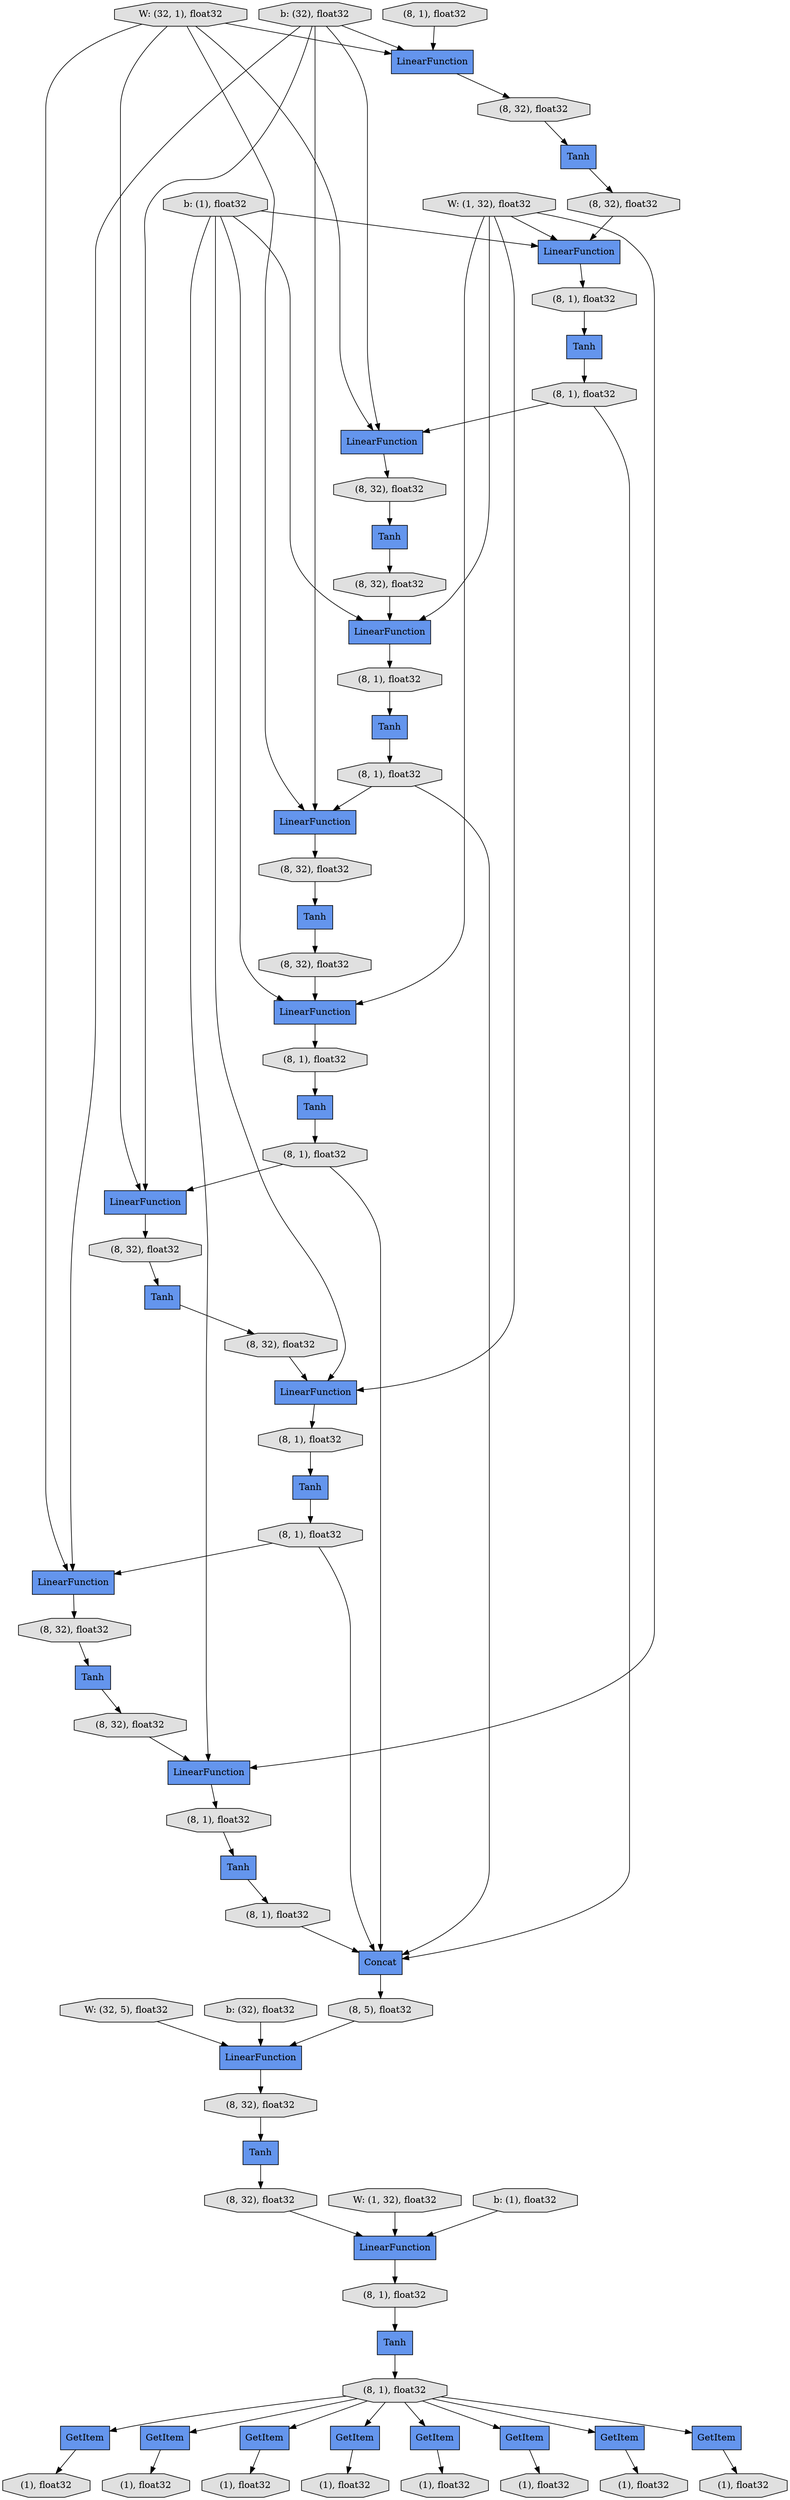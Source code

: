 digraph graphname{rankdir=TB;139702904715280 [shape="octagon",style="filled",fillcolor="#E0E0E0",label="W: (32, 5), float32"];139702904779472 [shape="record",style="filled",fillcolor="#6495ED",label="LinearFunction"];139703222779984 [shape="octagon",style="filled",fillcolor="#E0E0E0",label="(8, 1), float32"];139702904780816 [shape="octagon",style="filled",fillcolor="#E0E0E0",label="(8, 1), float32"];139702904780560 [shape="record",style="filled",fillcolor="#6495ED",label="Tanh"];139703222780112 [shape="octagon",style="filled",fillcolor="#E0E0E0",label="(1), float32"];139702904780304 [shape="record",style="filled",fillcolor="#6495ED",label="LinearFunction"];139702905236176 [shape="octagon",style="filled",fillcolor="#E0E0E0",label="b: (1), float32"];139703222780176 [shape="record",style="filled",fillcolor="#6495ED",label="GetItem"];139702904781584 [shape="octagon",style="filled",fillcolor="#E0E0E0",label="(8, 1), float32"];139702904779344 [shape="record",style="filled",fillcolor="#6495ED",label="LinearFunction"];139703222780240 [shape="octagon",style="filled",fillcolor="#E0E0E0",label="(1), float32"];139702904780752 [shape="record",style="filled",fillcolor="#6495ED",label="Tanh"];139702904715664 [shape="octagon",style="filled",fillcolor="#E0E0E0",label="b: (32), float32"];139703222780304 [shape="record",style="filled",fillcolor="#6495ED",label="GetItem"];139702904779408 [shape="octagon",style="filled",fillcolor="#E0E0E0",label="(8, 32), float32"];139702904780112 [shape="octagon",style="filled",fillcolor="#E0E0E0",label="(8, 32), float32"];139703222780368 [shape="octagon",style="filled",fillcolor="#E0E0E0",label="(1), float32"];139702904780880 [shape="record",style="filled",fillcolor="#6495ED",label="LinearFunction"];139703222780432 [shape="record",style="filled",fillcolor="#6495ED",label="GetItem"];139703295713040 [shape="octagon",style="filled",fillcolor="#E0E0E0",label="W: (32, 1), float32"];139702904779216 [shape="record",style="filled",fillcolor="#6495ED",label="Tanh"];139703222780496 [shape="octagon",style="filled",fillcolor="#E0E0E0",label="(1), float32"];139702904780624 [shape="record",style="filled",fillcolor="#6495ED",label="LinearFunction"];139703222780688 [shape="record",style="filled",fillcolor="#6495ED",label="GetItem"];139703222780560 [shape="record",style="filled",fillcolor="#6495ED",label="GetItem"];139702904779152 [shape="record",style="filled",fillcolor="#6495ED",label="Tanh"];139703222780624 [shape="octagon",style="filled",fillcolor="#E0E0E0",label="(1), float32"];139702904780176 [shape="record",style="filled",fillcolor="#6495ED",label="Tanh"];139702904781264 [shape="octagon",style="filled",fillcolor="#E0E0E0",label="(8, 32), float32"];139702904781200 [shape="record",style="filled",fillcolor="#6495ED",label="LinearFunction"];139702904716048 [shape="octagon",style="filled",fillcolor="#E0E0E0",label="W: (1, 32), float32"];139703222780752 [shape="octagon",style="filled",fillcolor="#E0E0E0",label="(1), float32"];139702904780496 [shape="octagon",style="filled",fillcolor="#E0E0E0",label="(8, 32), float32"];139702904781968 [shape="octagon",style="filled",fillcolor="#E0E0E0",label="(8, 1), float32"];139702904781136 [shape="record",style="filled",fillcolor="#6495ED",label="Tanh"];139703222780816 [shape="record",style="filled",fillcolor="#6495ED",label="GetItem"];139702904779536 [shape="octagon",style="filled",fillcolor="#E0E0E0",label="(8, 32), float32"];139703222780880 [shape="octagon",style="filled",fillcolor="#E0E0E0",label="(1), float32"];139702904781648 [shape="octagon",style="filled",fillcolor="#E0E0E0",label="(8, 32), float32"];139702904781072 [shape="octagon",style="filled",fillcolor="#E0E0E0",label="(8, 32), float32"];139702904781840 [shape="octagon",style="filled",fillcolor="#E0E0E0",label="(8, 32), float32"];139702904779856 [shape="octagon",style="filled",fillcolor="#E0E0E0",label="(8, 1), float32"];139702904779984 [shape="record",style="filled",fillcolor="#6495ED",label="Tanh"];139702904781328 [shape="record",style="filled",fillcolor="#6495ED",label="Tanh"];139702904716432 [shape="octagon",style="filled",fillcolor="#E0E0E0",label="b: (1), float32"];139702904780240 [shape="octagon",style="filled",fillcolor="#E0E0E0",label="(8, 1), float32"];139702904782032 [shape="octagon",style="filled",fillcolor="#E0E0E0",label="(8, 5), float32"];139702904779920 [shape="octagon",style="filled",fillcolor="#E0E0E0",label="(8, 32), float32"];139702904781008 [shape="octagon",style="filled",fillcolor="#E0E0E0",label="(8, 1), float32"];139702904780048 [shape="record",style="filled",fillcolor="#6495ED",label="LinearFunction"];139703222781264 [shape="octagon",style="filled",fillcolor="#E0E0E0",label="(1), float32"];139702904781712 [shape="record",style="filled",fillcolor="#6495ED",label="Tanh"];139702904715856 [shape="record",style="filled",fillcolor="#6495ED",label="LinearFunction"];139702904782224 [shape="record",style="filled",fillcolor="#6495ED",label="Tanh"];139702904779280 [shape="octagon",style="filled",fillcolor="#E0E0E0",label="(8, 1), float32"];139702904782288 [shape="record",style="filled",fillcolor="#6495ED",label="LinearFunction"];139702904780688 [shape="octagon",style="filled",fillcolor="#E0E0E0",label="(8, 32), float32"];139702904781392 [shape="octagon",style="filled",fillcolor="#E0E0E0",label="(8, 1), float32"];139702904782352 [shape="octagon",style="filled",fillcolor="#E0E0E0",label="(8, 32), float32"];139702904781456 [shape="record",style="filled",fillcolor="#6495ED",label="LinearFunction"];139702904779728 [shape="record",style="filled",fillcolor="#6495ED",label="LinearFunction"];139702904782416 [shape="record",style="filled",fillcolor="#6495ED",label="Tanh"];139702905235728 [shape="octagon",style="filled",fillcolor="#E0E0E0",label="W: (1, 32), float32"];139702905235088 [shape="record",style="filled",fillcolor="#6495ED",label="Concat"];139702904782544 [shape="octagon",style="filled",fillcolor="#E0E0E0",label="(8, 32), float32"];139702904781776 [shape="record",style="filled",fillcolor="#6495ED",label="LinearFunction"];139702904782608 [shape="record",style="filled",fillcolor="#6495ED",label="GetItem"];139702904779600 [shape="record",style="filled",fillcolor="#6495ED",label="Tanh"];139702904782672 [shape="octagon",style="filled",fillcolor="#E0E0E0",label="(8, 1), float32"];139702904780432 [shape="octagon",style="filled",fillcolor="#E0E0E0",label="(8, 1), float32"];139702904782736 [shape="record",style="filled",fillcolor="#6495ED",label="GetItem"];139702904779664 [shape="octagon",style="filled",fillcolor="#E0E0E0",label="(8, 1), float32"];139702905234128 [shape="octagon",style="filled",fillcolor="#E0E0E0",label="b: (32), float32"];139702904782160 [shape="octagon",style="filled",fillcolor="#E0E0E0",label="(8, 1), float32"];139702904779536 -> 139702904779344;139702904782416 -> 139703222779984;139702904779920 -> 139702904779600;139702904779856 -> 139702904779472;139703222779984 -> 139703222780816;139702905235728 -> 139702904779344;139702904779408 -> 139702904779216;139702904782672 -> 139702904782416;139702904780560 -> 139702904781008;139702905236176 -> 139702904779728;139702905235728 -> 139702904781456;139702904781200 -> 139702904781648;139702904781008 -> 139702905235088;139702904781584 -> 139702905235088;139702904716432 -> 139702904782288;139702905235728 -> 139702904780304;139702904779344 -> 139702904779664;139702904781392 -> 139702904781136;139702905236176 -> 139702904781456;139702904781968 -> 139702904781712;139702905235088 -> 139702904782032;139702904780880 -> 139702904781392;139703222780176 -> 139703222780368;139702905236176 -> 139702904780880;139702905234128 -> 139702904715856;139702904780240 -> 139702904779984;139702904781136 -> 139702904781584;139703295713040 -> 139702904780048;139702904715664 -> 139702904781776;139702904781776 -> 139702904782352;139702904780176 -> 139702904780688;139702904780304 -> 139702904780816;139703295713040 -> 139702904780624;139702904782736 -> 139703222780240;139702904780048 -> 139702904780496;139703222780816 -> 139703222781264;139703295713040 -> 139702904781200;139702904780752 -> 139702904781264;139703222779984 -> 139703222780176;139702904780624 -> 139702904781072;139702904779600 -> 139702904780112;139703222780304 -> 139703222780496;139703222779984 -> 139703222780688;139703222779984 -> 139703222780432;139702904781264 -> 139702904780880;139702904782544 -> 139702904782288;139702905234128 -> 139702904779472;139703295713040 -> 139702904779472;139702904781328 -> 139702904781840;139702905236176 -> 139702904780304;139702904781072 -> 139702904780752;139702904780816 -> 139702904780560;139702904782160 -> 139702905235088;139703222780432 -> 139703222780624;139702904781584 -> 139702904781200;139702905235728 -> 139702904780880;139702904779728 -> 139702904780240;139703222779984 -> 139703222780560;139702904779152 -> 139702904779856;139702904780112 -> 139702904779728;139702904782224 -> 139702904782544;139702904782608 -> 139703222780112;139702904779472 -> 139702904779920;139702905234128 -> 139702904780624;139702905235728 -> 139702904779728;139702905236176 -> 139702904779344;139702905234128 -> 139702904780048;139703222779984 -> 139702904782608;139702904780496 -> 139702904780176;139702904782032 -> 139702904781776;139703295713040 -> 139702904715856;139702904780432 -> 139702905235088;139702904779984 -> 139702904780432;139702904781648 -> 139702904781328;139702904782288 -> 139702904782672;139703222779984 -> 139703222780304;139703222780688 -> 139703222780880;139702904781712 -> 139702904782160;139702904715856 -> 139702904779408;139702904782352 -> 139702904782224;139702904779216 -> 139702904779536;139702905234128 -> 139702904781200;139702904781456 -> 139702904781968;139703222779984 -> 139702904782736;139702904780688 -> 139702904780304;139702904779856 -> 139702905235088;139702904716048 -> 139702904782288;139702904779664 -> 139702904779152;139702904779280 -> 139702904715856;139702904781840 -> 139702904781456;139703222780560 -> 139703222780752;139702904715280 -> 139702904781776;139702904780432 -> 139702904780048;139702904781008 -> 139702904780624;}